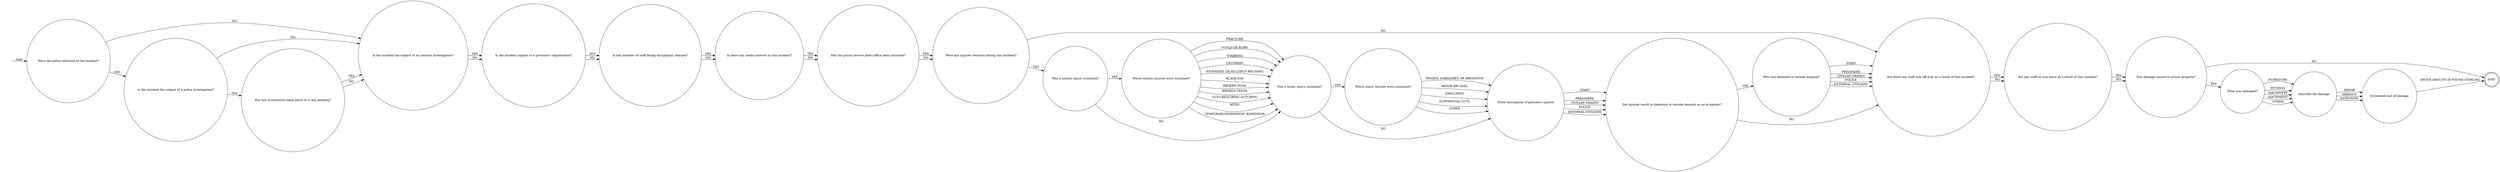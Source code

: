 digraph MISCELLANEOUS {  rankdir=LR;
  node [shape = circle];
  START_NODE [label="", shape=none];
  START_NODE -> 44290 [label = "start"];
  END_NODE [label="END", shape="doublecircle"];
  44129 [label = "Did injuries result in detention in outside hospital as an in-patient?"];
  44129 -> 44503 [label = "YES"];
  44129 -> 44588 [label = "NO"];
  44133 [label = "Is the incident the subject of an internal investigation?"];
  44133 -> 45122 [label = "YES"];
  44133 -> 45122 [label = "NO"];
  44144 [label = "Which minor injuries were sustained?"];
  44144 -> 44730 [label = "GRAZES, SCRATCHES OR ABRASIONS"];
  44144 -> 44730 [label = "MINOR BRUISES"];
  44144 -> 44730 [label = "SWELLINGS"];
  44144 -> 44730 [label = "SUPERFICIAL CUTS"];
  44144 -> 44730 [label = "OTHER"];
  44223 [label = "Has any prosecution taken place or is any pending?"];
  44223 -> 44133 [label = "YES"];
  44223 -> 44133 [label = "NO"];
  44290 [label = "Were the police informed of the incident?"];
  44290 -> 44607 [label = "YES"];
  44290 -> 44133 [label = "NO"];
  44456 [label = "Was a serious injury sustained?"];
  44456 -> 44667 [label = "YES"];
  44456 -> 45161 [label = "NO"];
  44503 [label = "Who was detained in outside hospital?"];
  44503 -> 44588 [label = "STAFF"];
  44503 -> 44588 [label = "PRISONERS"];
  44503 -> 44588 [label = "CIVILIAN GRADES"];
  44503 -> 44588 [label = "POLICE"];
  44503 -> 44588 [label = "EXTERNAL CIVILIANS"];
  44541 [label = "Are any staff on sick leave as a result of this incident?"];
  44541 -> 44601 [label = "YES"];
  44541 -> 44601 [label = "NO"];
  44588 [label = "Are there any staff now off duty as a result of this incident?"];
  44588 -> 44541 [label = "YES"];
  44588 -> 44541 [label = "NO"];
  44591 [label = "Is there any media interest in this incident?"];
  44591 -> 44995 [label = "YES"];
  44591 -> 44995 [label = "NO"];
  44601 [label = "Was damage caused to prison property?"];
  44601 -> 45159 [label = "YES"];
  44601 -> END_NODE [label = "NO"];
  44607 [label = "Is the incident the subject of a police investigation?"];
  44607 -> 44223 [label = "YES"];
  44607 -> 44133 [label = "NO"];
  44667 [label = "Which serious injuries were sustained?"];
  44667 -> 45161 [label = "FRACTURE"];
  44667 -> 45161 [label = "SCALD OR BURN"];
  44667 -> 45161 [label = "STABBING"];
  44667 -> 45161 [label = "CRUSHING"];
  44667 -> 45161 [label = "EXTENSIVE OR MULTIPLE BRUISING"];
  44667 -> 45161 [label = "BLACK EYE"];
  44667 -> 45161 [label = "BROKEN NOSE"];
  44667 -> 45161 [label = "BROKEN TEETH"];
  44667 -> 45161 [label = "CUTS REQUIRING SUTURING"];
  44667 -> 45161 [label = "BITES"];
  44667 -> 45161 [label = "TEMPORARY/PERMANENT BLINDNESS"];
  44730 [label = "Enter description of person(s) injured"];
  44730 -> 44129 [label = "STAFF"];
  44730 -> 44129 [label = "PRISONERS"];
  44730 -> 44129 [label = "CIVILIAN GRADES"];
  44730 -> 44129 [label = "POLICE"];
  44730 -> 44129 [label = "EXTERNAL CIVILIANS"];
  44857 [label = "Were any injuries received during this incident?"];
  44857 -> 44456 [label = "YES"];
  44857 -> 44588 [label = "NO"];
  44995 [label = "Has the prison service press office been informed?"];
  44995 -> 44857 [label = "YES"];
  44995 -> 44857 [label = "NO"];
  45106 [label = "Estimated cost of damage"];
  45106 -> END_NODE [label = "ENTER AMOUNT IN POUND STERLING"];
  45122 [label = "Is the incident subject to a governor's adjudication?"];
  45122 -> 45139 [label = "YES"];
  45122 -> 45139 [label = "NO"];
  45125 [label = "Describe the damage"];
  45125 -> 45106 [label = "MINOR"];
  45125 -> 45106 [label = "SERIOUS"];
  45125 -> 45106 [label = "EXTENSIVE"];
  45139 [label = "Is any member of staff facing disciplinary charges?"];
  45139 -> 44591 [label = "YES"];
  45139 -> 44591 [label = "NO"];
  45159 [label = "What was damaged?"];
  45159 -> 45125 [label = "FURNITURE"];
  45159 -> 45125 [label = "FITTINGS"];
  45159 -> 45125 [label = "MACHINERY"];
  45159 -> 45125 [label = "EQUIPMENT"];
  45159 -> 45125 [label = "OTHER"];
  45161 [label = "Was a minor injury sustained?"];
  45161 -> 44144 [label = "YES"];
  45161 -> 44730 [label = "NO"];
}

